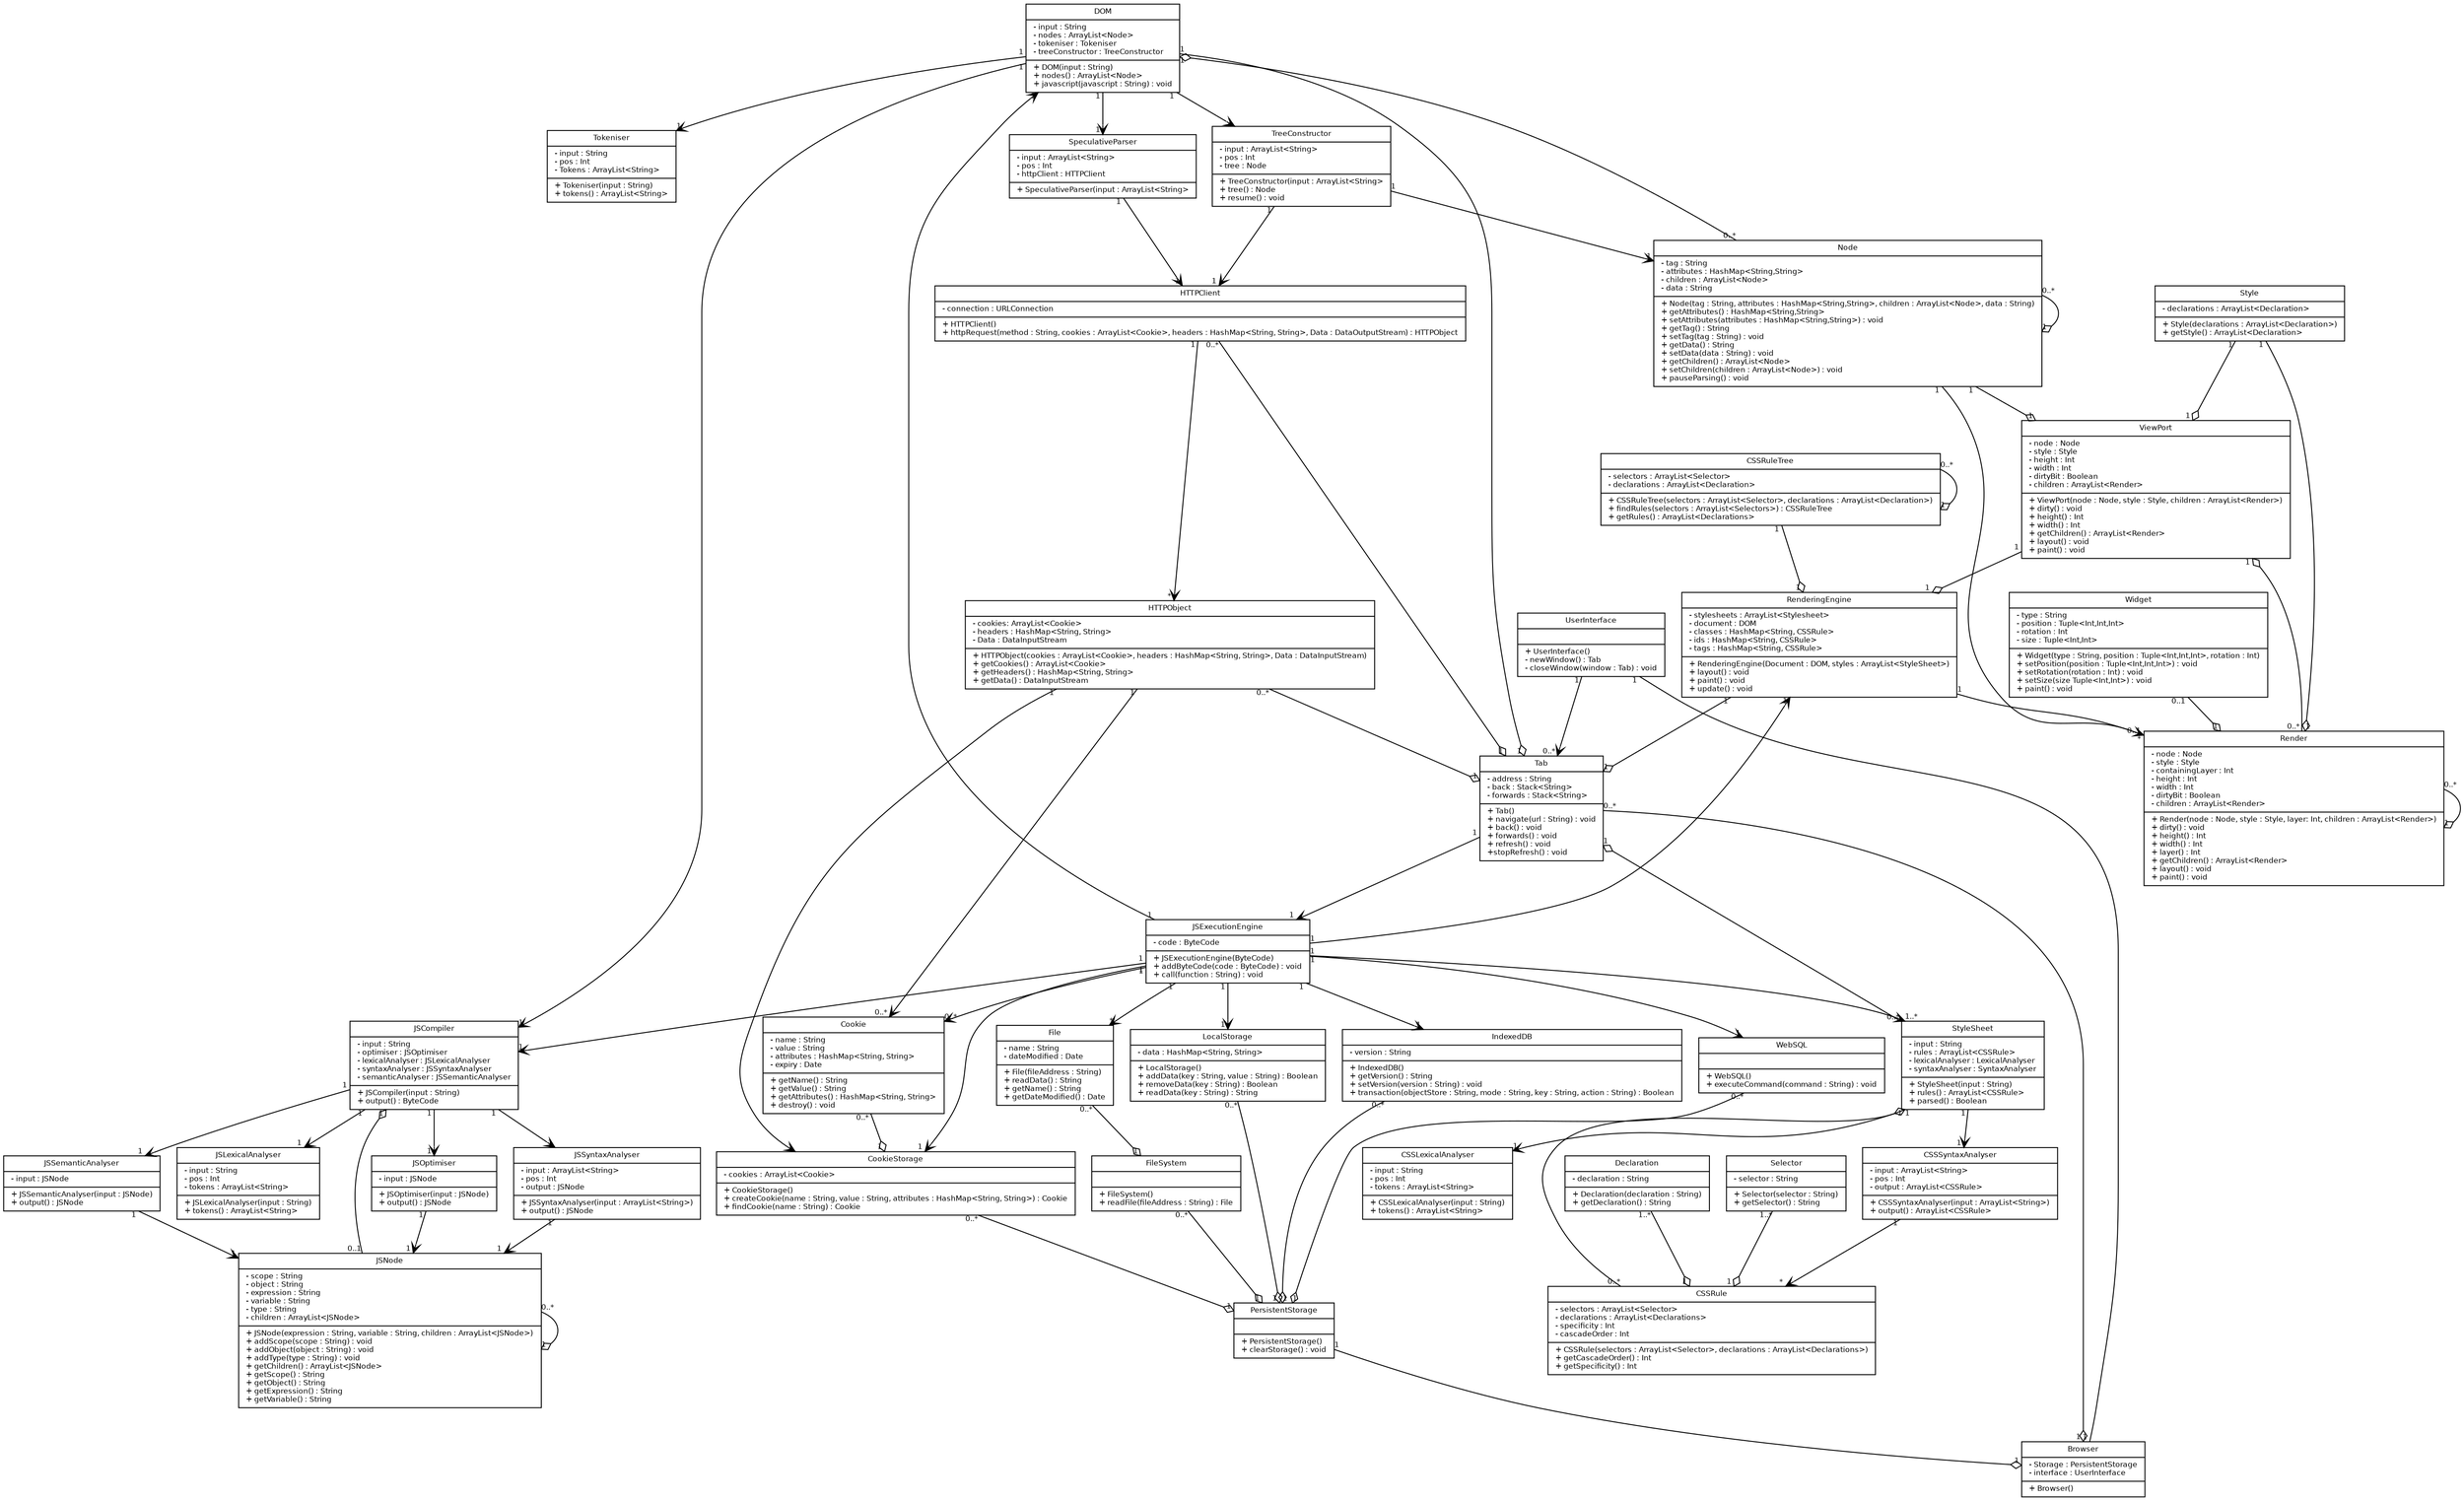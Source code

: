 digraph g {
    fontname = "Bitstream Vera Sans"
    fontsize = 8

   node [
        fontname = "Bitstream Vera Sans"
        fontsize = 8
        shape = "record"
    ]

    edge [
        fontname = "Bitstream Vera Sans"
        fontsize = 8
    ]

    Tokeniser [
        label = "{Tokeniser|- input : String\l- pos : Int\l- Tokens : ArrayList\<String\>\l|+ Tokeniser(input : String)\l+ tokens() : ArrayList\<String\>\l}"
    ]
    
    TreeConstructor [
        label = "{TreeConstructor|- input : ArrayList\<String\>\l- pos : Int\l- tree : Node\l|+ TreeConstructor(input : ArrayList\<String\>\l+ tree() : Node\l+ resume() : void\l}"
    ]
    
    SpeculativeParser [
        label = "{SpeculativeParser|- input : ArrayList\<String\>\l- pos : Int\l- httpClient : HTTPClient\l|+ SpeculativeParser(input : ArrayList\<String\>\l}"
    ]
    
    DOM [
        label = "{DOM|- input : String\l- nodes : ArrayList\<Node\>\l- tokeniser : Tokeniser\l- treeConstructor : TreeConstructor\l|+ DOM(input : String)\l+ nodes() : ArrayList\<Node\>\l+ javascript(javascript : String) : void\l}"
    ]
    
    DOMNode [
        label = "{Node|- tag : String\l- attributes : HashMap\<String,String\>\l- children : ArrayList\<Node\>\l- data : String\l|+ Node(tag : String, attributes : HashMap\<String,String\>, children : ArrayList\<Node\>, data : String)\l+ getAttributes() : HashMap\<String,String\>\l+ setAttributes(attributes : HashMap\<String,String\>) : void\l+ getTag() : String\l+ setTag(tag : String) : void\l+ getData() : String\l+ setData(data : String) : void\l+ getChildren() : ArrayList\<Node\>\l+ setChildren(children : ArrayList\<Node\>) : void\l+ pauseParsing() : void\l}"
    ]

    edge [
        arrowhead = "ediamond"
        
        headlabel = "1 "
        taillabel = "0..*"
    ]
    
    DOMNode -> DOM
    DOMNode -> DOMNode
    
    edge [
        arrowhead = "open"
        
        headlabel = "1 "
        taillabel = "1 "
    ]
    
    SpeculativeParser -> HTTPClient
    TreeConstructor -> HTTPClient
    DOM -> SpeculativeParser
    DOM -> Tokeniser
    DOM -> TreeConstructor
    TreeConstructor -> DOMNode

    StyleSheet [
        label = "{StyleSheet|- input : String\l- rules : ArrayList\<CSSRule\>\l- lexicalAnalyser : LexicalAnalyser\l- syntaxAnalyser : SyntaxAnalyser\l|+ StyleSheet(input : String)\l+ rules() : ArrayList\<CSSRule\>\l+ parsed() : Boolean\l}"
    ]
    
    CSSRule [
        label = "{CSSRule|- selectors : ArrayList\<Selector\>\l- declarations : ArrayList\<Declarations\>\l- specificity : Int\l- cascadeOrder : Int\l|+ CSSRule(selectors : ArrayList\<Selector\>, declarations : ArrayList\<Declarations\>)\l+ getCascadeOrder() : Int\l+ getSpecificity() : Int\l}"
    ]
    
    Selector [
        label = "{Selector|- selector : String\l|+ Selector(selector : String)\l+ getSelector() : String\l}"
    ]
    
    Declaration [
        label = "{Declaration|- declaration : String\l|+ Declaration(declaration : String)\l+ getDeclaration() : String\l}"
    ]
    
    edge [
        arrowhead = "ediamond"
        
        headlabel = "1 "
        taillabel = "0..*"
    ]
    
    CSSRule -> StyleSheet
    
    edge [
        arrowhead = "ediamond"
        
        headlabel = "1 "
        taillabel = "1..*"
    ]
    
    Selector -> CSSRule
    Declaration -> CSSRule
    
    CSSLexicalAnalyser [
        label = "{CSSSyntaxAnalyser|- input : ArrayList\<String\>\l- pos : Int\l- output : ArrayList\<CSSRule\>\l|+ CSSSyntaxAnalyser(input : ArrayList\<String\>)\l+ output() : ArrayList\<CSSRule\>\l}"
    ]
    
    CSSSyntaxAnalyser [
        label = "{CSSLexicalAnalyser|- input : String\l- pos : Int\l- tokens : ArrayList\<String\>\l|+ CSSLexicalAnalyser(input : String)\l+ tokens() : ArrayList\<String\>\l}"
    ]
    
    edge [
        arrowhead = "open"
        
        headlabel = "1 "
        taillabel = "1 "
    ]
    
    StyleSheet -> CSSLexicalAnalyser
    StyleSheet -> CSSSyntaxAnalyser
    
    edge [
        arrowhead = "open"
        
        headlabel = "* "
        taillabel = "1 "
    ]
    
    RenderingEngine -> Render
    CSSLexicalAnalyser -> CSSRule

    PersistentStorage [
        label = "{PersistentStorage|\l|+ PersistentStorage()\l+ clearStorage() : void\l}"
    ]
    
    LocalStorage [
        label = "{LocalStorage|- data : HashMap\<String, String\>\l|+ LocalStorage()\l+ addData(key : String, value : String) : Boolean\l+ removeData(key : String) : Boolean\l+ readData(key : String) : String\l}"
    ]
    
    IndexedDB [
        label = "{IndexedDB|- version : String\l|+ IndexedDB()\l+ getVersion() : String\l+ setVersion(version : String) : void\l+ transaction(objectStore : String, mode : String, key : String, action : String) : Boolean\l}"
    ]
    
    WebSQL [
        label = "{WebSQL|\l|+ WebSQL()\l+ executeCommand(command : String) : void\l}"
    ]
    
    FileSystem [
        label = "{FileSystem|\l|+ FileSystem()\l+ readFile(fileAddress : String) : File\l}"
    ]
    
    File [
        label = "{File|- name : String\l- dateModified : Date\l|+ File(fileAddress : String)\l+ readData() : String\l+ getName() : String\l+ getDateModified() : Date\l}"
    ]
    
    CookieStorage [
        label = "{CookieStorage|- cookies : ArrayList\<Cookie\>\l|+ CookieStorage()\l+ createCookie(name : String, value : String, attributes : HashMap\<String, String\>) : Cookie\l+ findCookie(name : String) : Cookie\l}"
    ]
    
    edge [
        arrowhead = "ediamond"
        
        headlabel = "1 "
        taillabel = "0..*"
    ]
    
    LocalStorage -> PersistentStorage
    IndexedDB -> PersistentStorage
    WebSQL -> PersistentStorage
    FileSystem -> PersistentStorage
    CookieStorage -> PersistentStorage
    File -> FileSystem

    Browser [
        label = "{Browser|- Storage : PersistentStorage\l- interface : UserInterface\l|+ Browser()\l}"
    ]
    
    UserInterface [
        label = "{UserInterface|\l|+ UserInterface()\l- newWindow() : Tab\l- closeWindow(window : Tab) : void\l}"
    ]
    
    Tab [
        label = "{Tab|- address : String\l- back : Stack\<String\>\l- forwards : Stack\<String\>\l|+ Tab()\l+ navigate(url : String) : void\l+ back() : void\l+ forwards() : void\l+ refresh() : void\l+stopRefresh() : void\l}"
    ]
    
    edge [
        arrowhead = "ediamond"
        
        headlabel = "1 "
        taillabel = "0..*"
    ]
    
    Tab -> Browser
    JSNode -> JSNode
    
    edge [
        arrowhead = "ediamond"
        
        headlabel = "1 "
        taillabel = "0..1"
    ]
    
    JSNode -> JSCompiler
    
    edge [
        arrowhead = "open"
        
        headlabel = "1 "
        taillabel = "1 "
    ]
    
    JSOptimiser -> JSNode
    JSSyntaxAnalyser -> JSNode
    JSSemanticAnalyser -> JSNode
    
    HTTPClient [
        label = "{HTTPClient|- connection : URLConnection\l|+ HTTPClient()\l+ httpRequest(method : String, cookies : ArrayList\<Cookie\>, headers : HashMap\<String, String\>, Data : DataOutputStream) : HTTPObject\l}"
    ]
    
    HTTPObject [
        label = "{HTTPObject|- cookies: ArrayList\<Cookie\>\l- headers : HashMap\<String, String\>\l- Data : DataInputStream\l|+ HTTPObject(cookies : ArrayList\<Cookie\>, headers : HashMap\<String, String\>, Data : DataInputStream)\l+ getCookies() : ArrayList\<Cookie\>\l+ getHeaders() : HashMap\<String, String\>\l+ getData() : DataInputStream\l}"
    ]
    
    edge [
        arrowhead = "ediamond"
        
        headlabel = "1 "
        taillabel = "0..*"
    ]
    
    HTTPClient -> Tab
    HTTPObject -> Tab
    
    edge [
        arrowhead = "open"
        
        headlabel = "* "
        taillabel = "1 "
    ]
    
    HTTPClient -> HTTPObject
    JSExecutionEngine -> File
    
    edge [
        arrowhead = "open"
        
        headlabel = "1 "
        taillabel = "1 "
    ]
    
    HTTPObject -> CookieStorage
    JSExecutionEngine -> LocalStorage
    JSExecutionEngine -> WebSQL
    JSExecutionEngine -> IndexedDB
    JSExecutionEngine -> CookieStorage
    
    edge [
        arrowhead = "ediamond"
        
        headlabel = "1 "
        taillabel = "1 "
    ]
    
    DOM -> Tab
    PersistentStorage -> Browser
    
    edge [
        arrowhead = "ediamond"
        
        headlabel = "1 "
        taillabel = "0..* "
    ]
    
    StyleSheet -> Tab
    
    ViewPort [
        label = "{ViewPort|- node : Node\l- style : Style\l- height : Int\l- width : Int\l- dirtyBit : Boolean\l- children : ArrayList\<Render\>\l|+ ViewPort(node : Node, style : Style, children : ArrayList\<Render\>)\l+ dirty() : void\l+ height() : Int\l+ width() : Int\l+ getChildren() : ArrayList\<Render\>\l+ layout() : void\l+ paint() : void\l}"
    ]
    
    Render [
        label = "{Render|- node : Node\l- style : Style\l- containingLayer : Int\l- height : Int\l- width : Int\l- dirtyBit : Boolean\l- children : ArrayList\<Render\>\l|+ Render(node : Node, style : Style, layer: Int, children : ArrayList\<Render\>)\l+ dirty() : void\l+ height() : Int\l+ width() : Int\l+ layer() : Int\l+ getChildren() : ArrayList\<Render\>\l+ layout() : void\l+ paint() : void\l}"
    ]
    
    Style [
        label = "{Style|- declarations : ArrayList\<Declaration\>\l|+ Style(declarations : ArrayList\<Declaration\>)\l+ getStyle() : ArrayList\<Declaration\>\l}"
    ]
    
    RenderingEngine [
        label = "{RenderingEngine|- stylesheets : ArrayList\<Stylesheet\>\l- document : DOM\l- classes : HashMap\<String, CSSRule\>\l- ids : HashMap\<String, CSSRule\>\l- tags : HashMap\<String, CSSRule\>\l|+ RenderingEngine(Document : DOM, styles : ArrayList\<StyleSheet\>)\l+ layout() : void\l+ paint() : void\l+ update() : void\l}"
    ]
    
    CSSRuleTree [
        label = "{CSSRuleTree|- selectors : ArrayList\<Selector\>\l- declarations : ArrayList\<Declaration\>\l|+ CSSRuleTree(selectors : ArrayList\<Selector\>, declarations : ArrayList\<Declaration\>)\l+ findRules(selectors : ArrayList\<Selectors\>) : CSSRuleTree\l+ getRules() : ArrayList\<Declarations\>\l}"
    ]
    
    edge [
        arrowhead = "ediamond"
        
        headlabel = "1 "
        taillabel = "1 "
    ]
    
    RenderingEngine -> Tab
    ViewPort -> RenderingEngine
    Style -> ViewPort
    DOMNode -> ViewPort
    Style -> Render
    CSSRuleTree -> RenderingEngine
    
    edge [
        arrowhead = "ediamond"
        
        headlabel = "1 "
        taillabel = "0..* "
    ]
    
    Cookie -> CookieStorage
    Render -> ViewPort
    Render -> Render
    CSSRuleTree -> CSSRuleTree
    
    Widget [
        label = "{Widget|- type : String\l- position : Tuple\<Int,Int,Int\>\l- rotation : Int\l- size : Tuple\<Int,Int\>\l|+ Widget(type : String, position : Tuple\<Int,Int,Int\>, rotation : Int)\l+ setPosition(position : Tuple\<Int,Int,Int\>) : void\l+ setRotation(rotation : Int) : void\l+ setSize(size Tuple\<Int,Int\>) : void\l+ paint() : void\l}"
    ]
    
    edge [
        arrowhead = "ediamond"
        
        headlabel = "1 "
        taillabel = "0..1 "
    ]
    
    Widget -> Render
    
    JSSyntaxAnalyser [
        label = "{JSSyntaxAnalyser|- input : ArrayList\<String\>\l- pos : Int\l- output : JSNode\l|+ JSSyntaxAnalyser(input : ArrayList\<String\>)\l+ output() : JSNode\l}"
    ]
    
    JSLexicalAnalyser [
        label = "{JSLexicalAnalyser|- input : String\l- pos : Int\l- tokens : ArrayList\<String\>\l|+ JSLexicalAnalyser(input : String)\l+ tokens() : ArrayList\<String\>\l}"
    ]
    
    JSSemanticAnalyser [
        label = "{JSSemanticAnalyser|- input : JSNode\l|+ JSSemanticAnalyser(input : JSNode)\l+ output() : JSNode\l}"
    ]
    
    JSOptimiser [
        label = "{JSOptimiser|- input : JSNode\l|+ JSOptimiser(input : JSNode)\l+ output() : JSNode\l}"
    ]
    
    JSCompiler [
        label = "{JSCompiler|- input : String\l- optimiser : JSOptimiser\l- lexicalAnalyser : JSLexicalAnalyser\l- syntaxAnalyser : JSSyntaxAnalyser\l- semanticAnalyser : JSSemanticAnalyser\l|+ JSCompiler(input : String)\l+ output() : ByteCode\l}"
    ]
    
    JSExecutionEngine [
        label = "{JSExecutionEngine|- code : ByteCode\l|+ JSExecutionEngine(ByteCode)\l+ addByteCode(code : ByteCode) : void\l+ call(function : String) : void\l}"
    ]
    
    JSNode [
        label = "{JSNode|- scope : String\l- object : String\l- expression : String\l- variable : String\l- type : String\l- children : ArrayList\<JSNode\>\l|+ JSNode(expression : String, variable : String, children : ArrayList\<JSNode\>)\l+ addScope(scope : String) : void\l+ addObject(object : String) : void\l+ addType(type : String) : void\l+ getChildren() : ArrayList\<JSNode\>\l+ getScope() : String\l+ getObject() : String\l+ getExpression() : String\l+ getVariable() : String\l}"
    ]
    
    edge [
        arrowhead = "open"
        
        headlabel = "1 "
        taillabel = "1 "
    ]
    
    DOM -> JSCompiler
    JSExecutionEngine -> DOM
    JSCompiler -> JSOptimiser
    JSCompiler -> JSSemanticAnalyser
    JSCompiler -> JSLexicalAnalyser
    JSCompiler -> JSSyntaxAnalyser
    JSExecutionEngine -> JSCompiler
    Tab -> JSExecutionEngine
    JSExecutionEngine -> RenderingEngine
    
    edge [
        arrowhead = "open"
        
        headlabel = "1..* "
        taillabel = "1 "
    ]
    
    JSExecutionEngine -> StyleSheet
    
    edge [
        arrowhead = "none"
        
        headlabel = "1 "
        taillabel = "1 "
    ]
    
    UserInterface -> Browser
    
    edge [
        arrowhead = "none"
        
        headlabel = "0..1 "
        taillabel = "1 "
    ]
    
    DOMNode -> Render
    
    edge [
        arrowhead = "open"
        
        headlabel = "0..* "
        taillabel = "1 "
    ]
    
    HTTPObject -> Cookie
    JSExecutionEngine -> Cookie
    UserInterface -> Tab
    
    Cookie [
        label = "{Cookie|- name : String\l- value : String\l- attributes : HashMap\<String, String\>\l- expiry : Date\l|+ getName() : String\l+ getValue() : String\l+ getAttributes() : HashMap\<String, String\>\l+ destroy() : void\l}"
    ]
}
